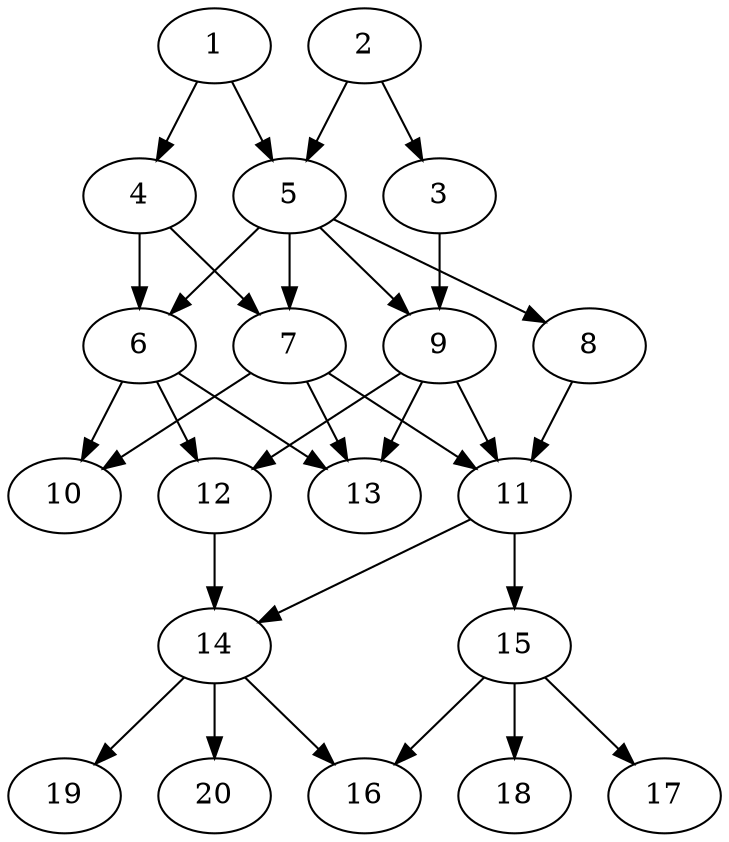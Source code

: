 // DAG automatically generated by daggen at Tue Jul 23 14:27:02 2019
// ./daggen --dot -n 20 --ccr 0.5 --fat 0.5 --regular 0.5 --density 0.7 --mindata 5242880 --maxdata 52428800 
digraph G {
  1 [size="56381440", alpha="0.02", expect_size="28190720"] 
  1 -> 4 [size ="28190720"]
  1 -> 5 [size ="28190720"]
  2 [size="45023232", alpha="0.11", expect_size="22511616"] 
  2 -> 3 [size ="22511616"]
  2 -> 5 [size ="22511616"]
  3 [size="78718976", alpha="0.01", expect_size="39359488"] 
  3 -> 9 [size ="39359488"]
  4 [size="87386112", alpha="0.17", expect_size="43693056"] 
  4 -> 6 [size ="43693056"]
  4 -> 7 [size ="43693056"]
  5 [size="86267904", alpha="0.08", expect_size="43133952"] 
  5 -> 6 [size ="43133952"]
  5 -> 7 [size ="43133952"]
  5 -> 8 [size ="43133952"]
  5 -> 9 [size ="43133952"]
  6 [size="98936832", alpha="0.11", expect_size="49468416"] 
  6 -> 10 [size ="49468416"]
  6 -> 12 [size ="49468416"]
  6 -> 13 [size ="49468416"]
  7 [size="50468864", alpha="0.14", expect_size="25234432"] 
  7 -> 10 [size ="25234432"]
  7 -> 11 [size ="25234432"]
  7 -> 13 [size ="25234432"]
  8 [size="37212160", alpha="0.16", expect_size="18606080"] 
  8 -> 11 [size ="18606080"]
  9 [size="66357248", alpha="0.02", expect_size="33178624"] 
  9 -> 11 [size ="33178624"]
  9 -> 12 [size ="33178624"]
  9 -> 13 [size ="33178624"]
  10 [size="35815424", alpha="0.04", expect_size="17907712"] 
  11 [size="22315008", alpha="0.05", expect_size="11157504"] 
  11 -> 14 [size ="11157504"]
  11 -> 15 [size ="11157504"]
  12 [size="31588352", alpha="0.03", expect_size="15794176"] 
  12 -> 14 [size ="15794176"]
  13 [size="85430272", alpha="0.19", expect_size="42715136"] 
  14 [size="90599424", alpha="0.15", expect_size="45299712"] 
  14 -> 16 [size ="45299712"]
  14 -> 19 [size ="45299712"]
  14 -> 20 [size ="45299712"]
  15 [size="77928448", alpha="0.05", expect_size="38964224"] 
  15 -> 16 [size ="38964224"]
  15 -> 17 [size ="38964224"]
  15 -> 18 [size ="38964224"]
  16 [size="20703232", alpha="0.16", expect_size="10351616"] 
  17 [size="72349696", alpha="0.17", expect_size="36174848"] 
  18 [size="45924352", alpha="0.10", expect_size="22962176"] 
  19 [size="29179904", alpha="0.03", expect_size="14589952"] 
  20 [size="38621184", alpha="0.08", expect_size="19310592"] 
}
